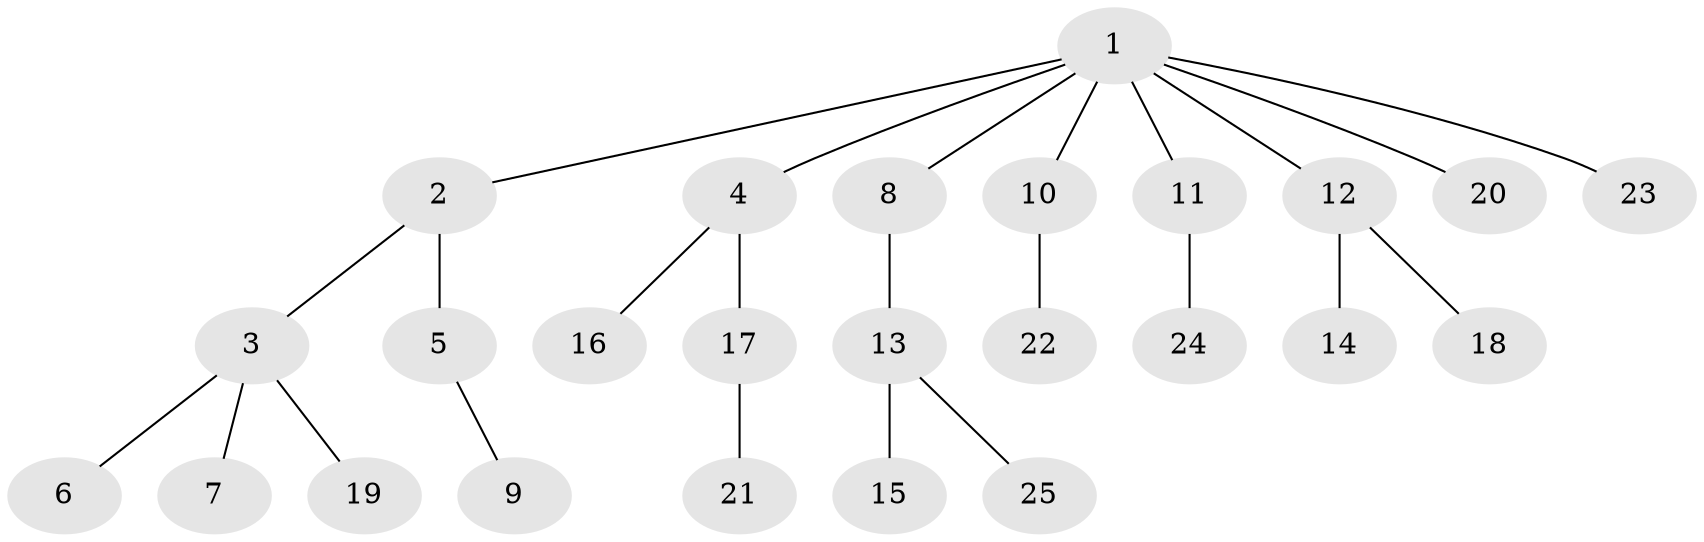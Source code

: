 // original degree distribution, {5: 0.06, 4: 0.06, 6: 0.02, 3: 0.08, 2: 0.28, 1: 0.5}
// Generated by graph-tools (version 1.1) at 2025/36/03/09/25 02:36:37]
// undirected, 25 vertices, 24 edges
graph export_dot {
graph [start="1"]
  node [color=gray90,style=filled];
  1;
  2;
  3;
  4;
  5;
  6;
  7;
  8;
  9;
  10;
  11;
  12;
  13;
  14;
  15;
  16;
  17;
  18;
  19;
  20;
  21;
  22;
  23;
  24;
  25;
  1 -- 2 [weight=1.0];
  1 -- 4 [weight=1.0];
  1 -- 8 [weight=1.0];
  1 -- 10 [weight=1.0];
  1 -- 11 [weight=1.0];
  1 -- 12 [weight=1.0];
  1 -- 20 [weight=1.0];
  1 -- 23 [weight=1.0];
  2 -- 3 [weight=1.0];
  2 -- 5 [weight=1.0];
  3 -- 6 [weight=1.0];
  3 -- 7 [weight=1.0];
  3 -- 19 [weight=1.0];
  4 -- 16 [weight=1.0];
  4 -- 17 [weight=3.0];
  5 -- 9 [weight=1.0];
  8 -- 13 [weight=1.0];
  10 -- 22 [weight=1.0];
  11 -- 24 [weight=1.0];
  12 -- 14 [weight=1.0];
  12 -- 18 [weight=1.0];
  13 -- 15 [weight=1.0];
  13 -- 25 [weight=1.0];
  17 -- 21 [weight=1.0];
}
